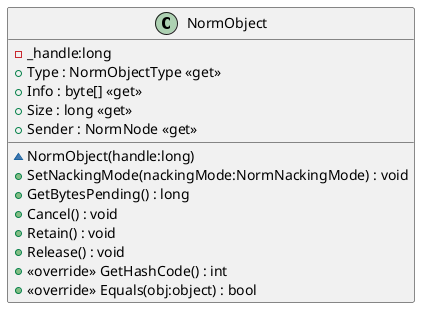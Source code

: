 @startuml
class NormObject {
    - _handle:long
    ~ NormObject(handle:long)
    + SetNackingMode(nackingMode:NormNackingMode) : void
    + Type : NormObjectType <<get>>
    + Info : byte[] <<get>>
    + Size : long <<get>>
    + GetBytesPending() : long
    + Cancel() : void
    + Retain() : void
    + Release() : void
    + Sender : NormNode <<get>>
    + <<override>> GetHashCode() : int
    + <<override>> Equals(obj:object) : bool
}
@enduml